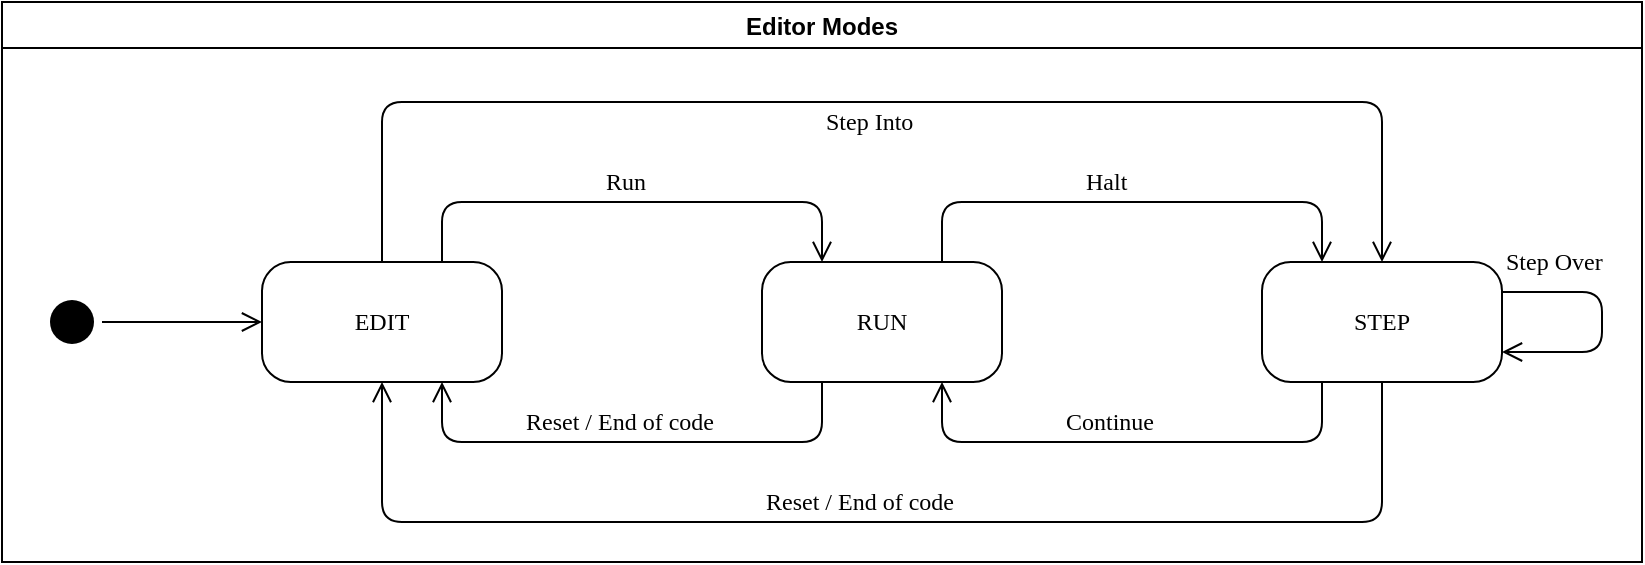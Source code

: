 <mxfile version="17.4.6" type="device"><diagram name="Page-1" id="58cdce13-f638-feb5-8d6f-7d28b1aa9fa0"><mxGraphModel dx="1422" dy="794" grid="1" gridSize="10" guides="1" tooltips="1" connect="1" arrows="1" fold="1" page="1" pageScale="1" pageWidth="1100" pageHeight="850" background="none" math="0" shadow="0"><root><mxCell id="0"/><mxCell id="1" parent="0"/><mxCell id="cNESlgaW7YwHjvmqjyX5-27" value="Editor Modes" style="swimlane;fillColor=#FFFFFF;" parent="1" vertex="1"><mxGeometry x="120" y="250" width="820" height="280" as="geometry"><mxRectangle x="140" y="230" width="120" height="23" as="alternateBounds"/></mxGeometry></mxCell><mxCell id="382b91b5511bd0f7-1" value="" style="ellipse;html=1;shape=startState;fillColor=#000000;strokeColor=none;rounded=1;shadow=0;comic=0;labelBackgroundColor=none;fontFamily=Verdana;fontSize=12;fontColor=#000000;align=center;direction=south;" parent="cNESlgaW7YwHjvmqjyX5-27" vertex="1"><mxGeometry x="20" y="145" width="30" height="30" as="geometry"/></mxCell><mxCell id="382b91b5511bd0f7-6" value="EDIT" style="rounded=1;whiteSpace=wrap;html=1;arcSize=24;fillColor=default;strokeColor=default;shadow=0;comic=0;labelBackgroundColor=none;fontFamily=Verdana;fontSize=12;fontColor=default;align=center;" parent="cNESlgaW7YwHjvmqjyX5-27" vertex="1"><mxGeometry x="130" y="130" width="120" height="60" as="geometry"/></mxCell><mxCell id="382b91b5511bd0f7-7" value="RUN" style="rounded=1;whiteSpace=wrap;html=1;arcSize=24;shadow=0;comic=0;labelBackgroundColor=none;fontFamily=Verdana;fontSize=12;align=center;" parent="cNESlgaW7YwHjvmqjyX5-27" vertex="1"><mxGeometry x="380" y="130" width="120" height="60" as="geometry"/></mxCell><mxCell id="382b91b5511bd0f7-10" value="STEP" style="rounded=1;whiteSpace=wrap;html=1;arcSize=24;fillColor=default;strokeColor=default;shadow=0;comic=0;labelBackgroundColor=none;fontFamily=Verdana;fontSize=12;fontColor=default;align=center;" parent="cNESlgaW7YwHjvmqjyX5-27" vertex="1"><mxGeometry x="630" y="130" width="120" height="60" as="geometry"/></mxCell><mxCell id="3cde6dad864a17aa-5" value="Continue" style="edgeStyle=elbowEdgeStyle;html=1;labelBackgroundColor=none;endArrow=open;endSize=8;strokeColor=#000000;fontFamily=Verdana;fontSize=12;align=left;entryX=0.75;entryY=1;entryDx=0;entryDy=0;exitX=0.25;exitY=1;exitDx=0;exitDy=0;" parent="cNESlgaW7YwHjvmqjyX5-27" source="382b91b5511bd0f7-10" target="382b91b5511bd0f7-7" edge="1"><mxGeometry x="0.28" y="-10" relative="1" as="geometry"><mxPoint x="680" y="230" as="sourcePoint"/><Array as="points"><mxPoint x="470" y="220"/><mxPoint x="540" y="340"/></Array><mxPoint as="offset"/></mxGeometry></mxCell><mxCell id="2a3bc250acf0617d-9" style="edgeStyle=orthogonalEdgeStyle;html=1;labelBackgroundColor=none;endArrow=open;endSize=8;strokeColor=#000000;fontFamily=Verdana;fontSize=12;align=left;" parent="cNESlgaW7YwHjvmqjyX5-27" source="382b91b5511bd0f7-1" target="382b91b5511bd0f7-6" edge="1"><mxGeometry relative="1" as="geometry"/></mxCell><mxCell id="2a3bc250acf0617d-12" value="Run" style="edgeStyle=orthogonalEdgeStyle;html=1;exitX=0.75;exitY=0;entryX=0.25;entryY=0;labelBackgroundColor=none;endArrow=open;endSize=8;strokeColor=#000000;fontFamily=Verdana;fontSize=12;align=left;entryDx=0;entryDy=0;exitDx=0;exitDy=0;" parent="cNESlgaW7YwHjvmqjyX5-27" source="382b91b5511bd0f7-6" target="382b91b5511bd0f7-7" edge="1"><mxGeometry x="-0.12" y="10" relative="1" as="geometry"><Array as="points"><mxPoint x="220" y="100"/><mxPoint x="410" y="100"/></Array><mxPoint as="offset"/></mxGeometry></mxCell><mxCell id="cNESlgaW7YwHjvmqjyX5-1" value="Halt" style="edgeStyle=orthogonalEdgeStyle;html=1;exitX=0.75;exitY=0;entryX=0.25;entryY=0;labelBackgroundColor=none;endArrow=open;endSize=8;strokeColor=#000000;fontFamily=Verdana;fontSize=12;align=left;entryDx=0;entryDy=0;exitDx=0;exitDy=0;" parent="cNESlgaW7YwHjvmqjyX5-27" source="382b91b5511bd0f7-7" target="382b91b5511bd0f7-10" edge="1"><mxGeometry x="-0.2" y="10" relative="1" as="geometry"><mxPoint x="470" y="100" as="sourcePoint"/><mxPoint x="690" y="100" as="targetPoint"/><Array as="points"><mxPoint x="470" y="100"/><mxPoint x="660" y="100"/></Array><mxPoint as="offset"/></mxGeometry></mxCell><mxCell id="cNESlgaW7YwHjvmqjyX5-3" value="Reset / End of code" style="edgeStyle=elbowEdgeStyle;html=1;labelBackgroundColor=none;endArrow=open;endSize=8;strokeColor=#000000;fontFamily=Verdana;fontSize=12;align=left;entryX=0.75;entryY=1;entryDx=0;entryDy=0;exitX=0.25;exitY=1;exitDx=0;exitDy=0;" parent="cNESlgaW7YwHjvmqjyX5-27" source="382b91b5511bd0f7-7" target="382b91b5511bd0f7-6" edge="1"><mxGeometry x="0.44" y="-10" relative="1" as="geometry"><mxPoint x="390" y="230" as="sourcePoint"/><mxPoint x="200" y="230" as="targetPoint"/><Array as="points"><mxPoint x="310" y="220"/><mxPoint x="220" y="210"/><mxPoint x="270" y="380"/></Array><mxPoint as="offset"/></mxGeometry></mxCell><mxCell id="cNESlgaW7YwHjvmqjyX5-4" value="Reset / End of code" style="edgeStyle=elbowEdgeStyle;html=1;labelBackgroundColor=none;endArrow=open;endSize=8;strokeColor=#000000;fontFamily=Verdana;fontSize=12;align=left;entryX=0.5;entryY=1;entryDx=0;entryDy=0;exitX=0.5;exitY=1;exitDx=0;exitDy=0;" parent="cNESlgaW7YwHjvmqjyX5-27" source="382b91b5511bd0f7-10" target="382b91b5511bd0f7-6" edge="1"><mxGeometry x="0.188" y="-10" relative="1" as="geometry"><mxPoint x="440" y="395" as="sourcePoint"/><mxPoint x="440" y="270" as="targetPoint"/><Array as="points"><mxPoint x="190" y="260"/></Array><mxPoint as="offset"/></mxGeometry></mxCell><mxCell id="ap_wjl94oIbau49RAJPw-1" value="Step Into" style="edgeStyle=elbowEdgeStyle;html=1;labelBackgroundColor=none;endArrow=open;endSize=8;strokeColor=#000000;fontFamily=Verdana;fontSize=12;align=left;exitX=0.5;exitY=0;exitDx=0;exitDy=0;" parent="cNESlgaW7YwHjvmqjyX5-27" source="382b91b5511bd0f7-6" target="382b91b5511bd0f7-10" edge="1"><mxGeometry x="-0.091" y="-10" relative="1" as="geometry"><mxPoint x="700" y="200" as="sourcePoint"/><mxPoint x="200" y="200" as="targetPoint"/><Array as="points"><mxPoint x="450" y="50"/></Array><mxPoint as="offset"/></mxGeometry></mxCell><mxCell id="ap_wjl94oIbau49RAJPw-2" value="Step Over" style="edgeStyle=elbowEdgeStyle;html=1;labelBackgroundColor=none;endArrow=open;endSize=8;strokeColor=#000000;fontFamily=Verdana;fontSize=12;align=left;exitX=1;exitY=0.25;exitDx=0;exitDy=0;entryX=1;entryY=0.75;entryDx=0;entryDy=0;" parent="cNESlgaW7YwHjvmqjyX5-27" source="382b91b5511bd0f7-10" target="382b91b5511bd0f7-10" edge="1"><mxGeometry x="-1" y="15" relative="1" as="geometry"><mxPoint x="200" y="140" as="sourcePoint"/><mxPoint x="700" y="140" as="targetPoint"/><Array as="points"><mxPoint x="800" y="160"/><mxPoint x="810" y="160"/></Array><mxPoint as="offset"/></mxGeometry></mxCell></root></mxGraphModel></diagram></mxfile>